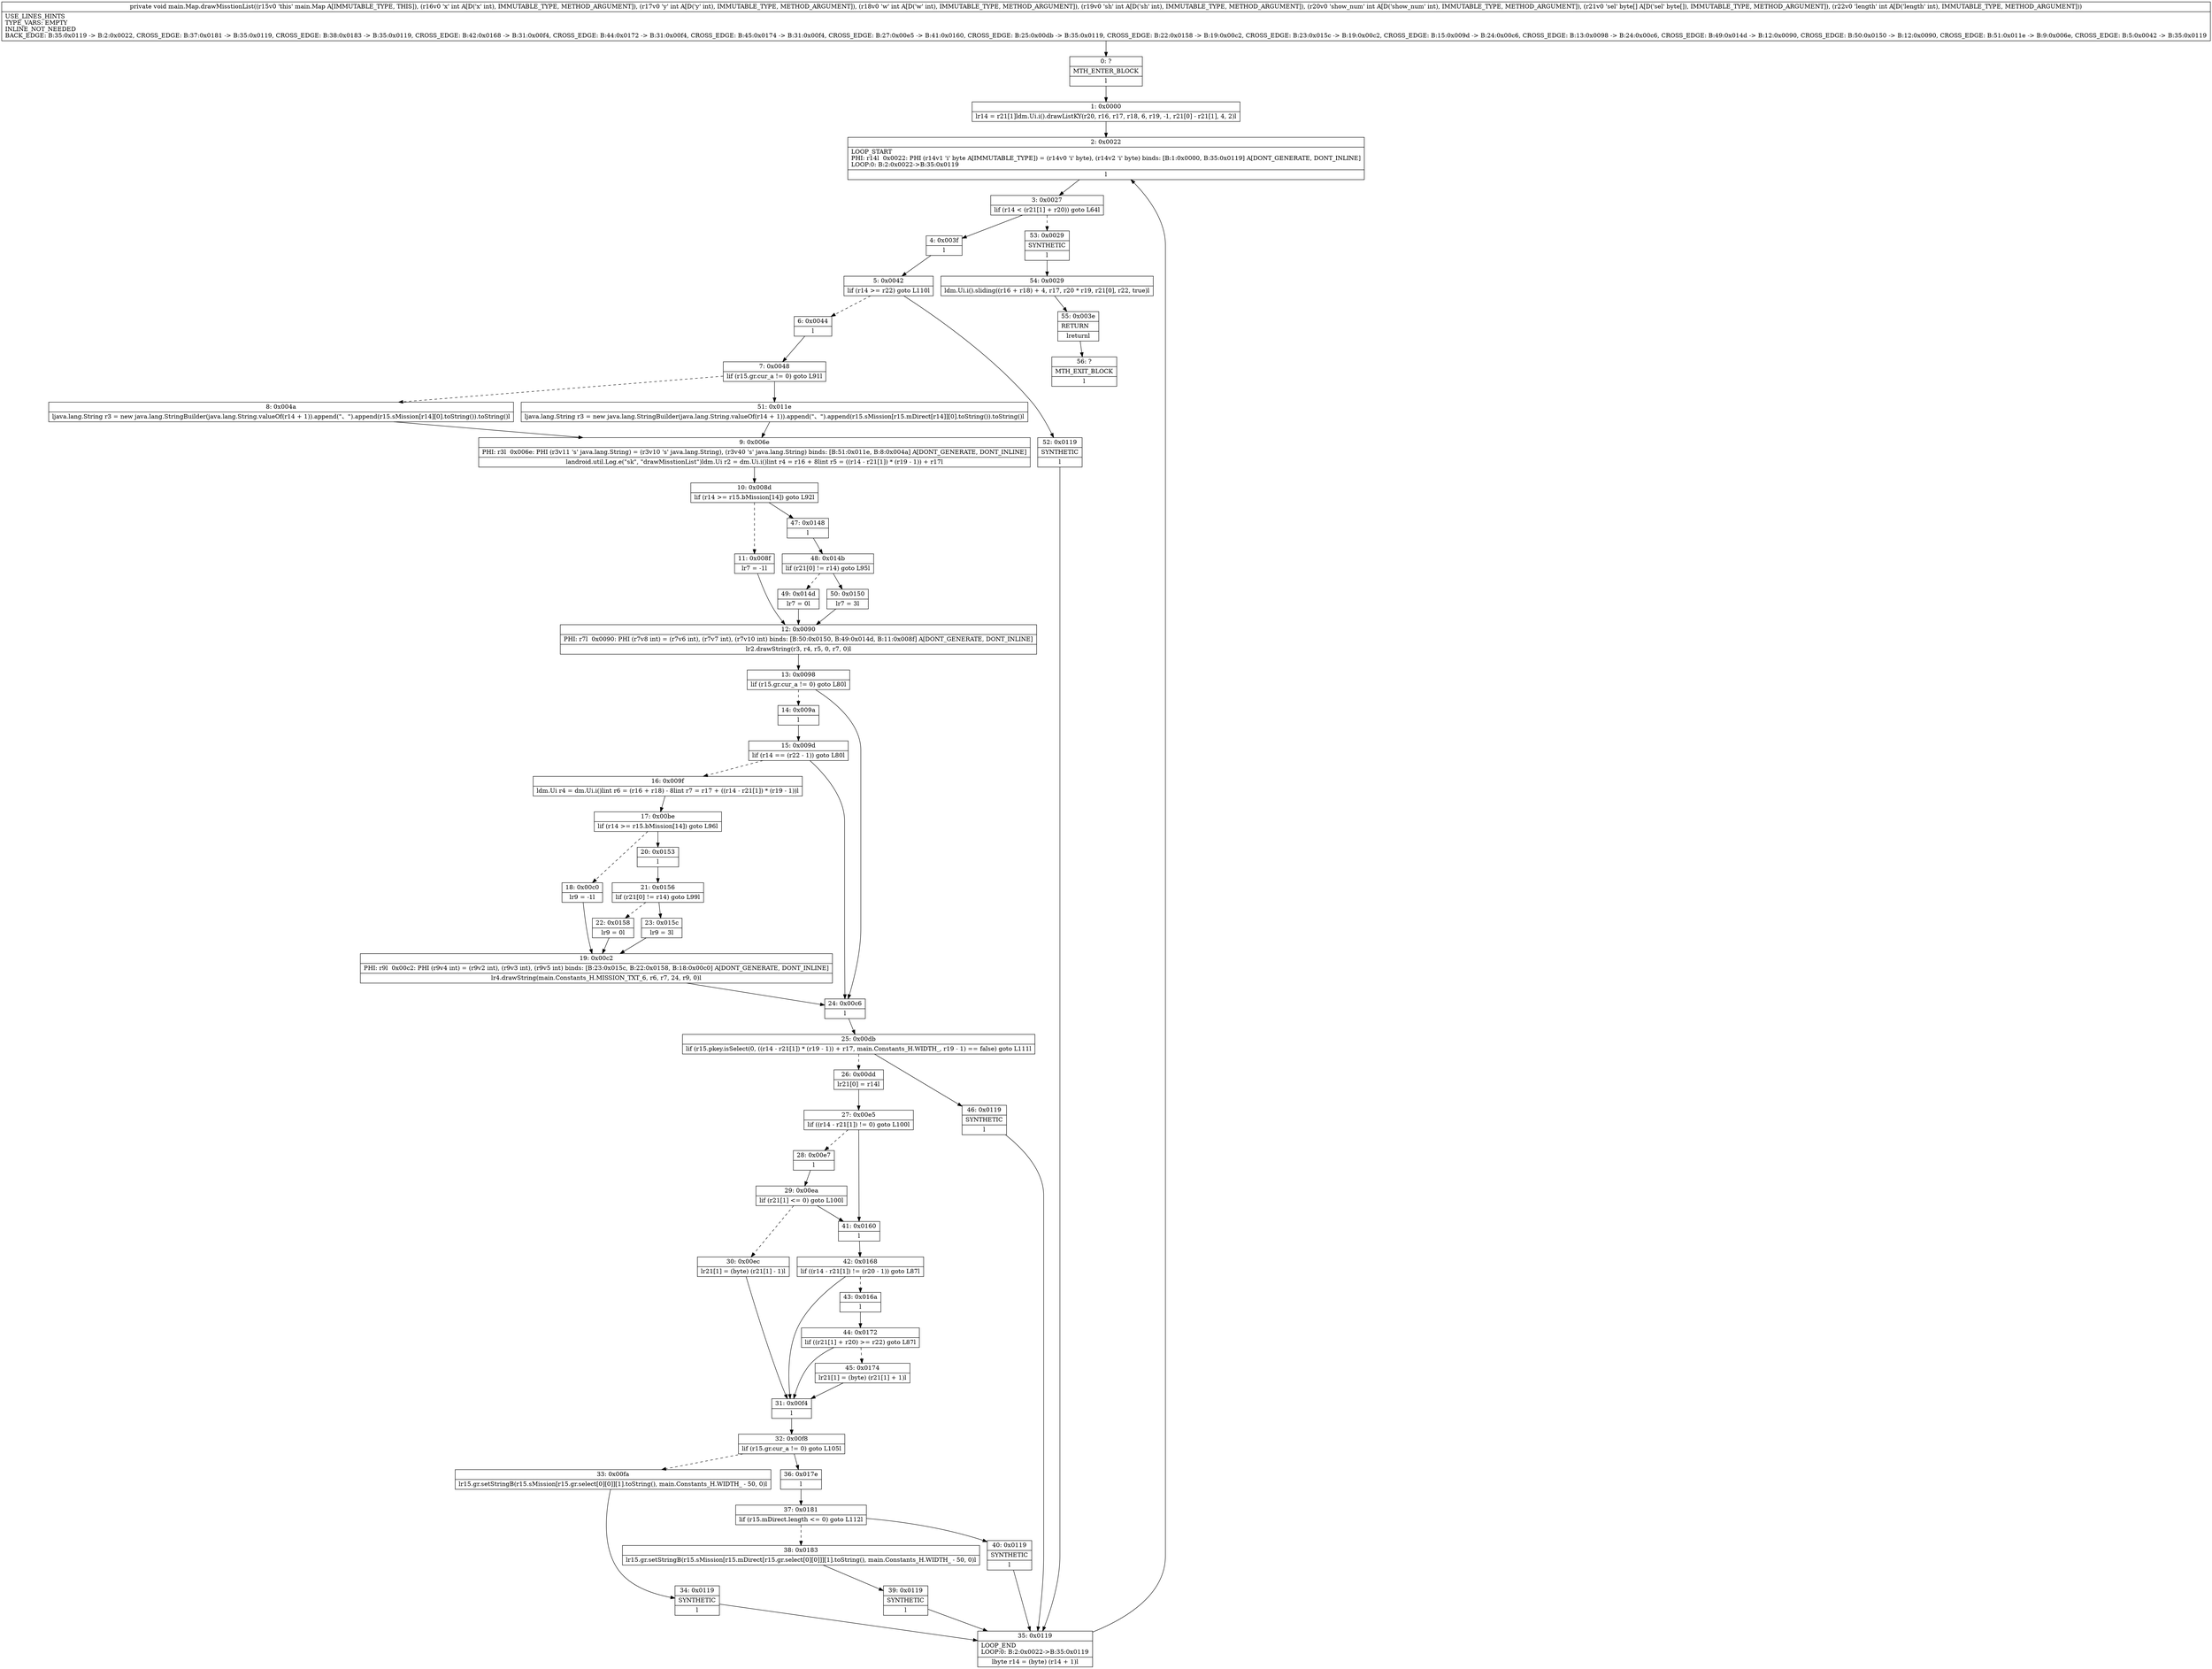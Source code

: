digraph "CFG formain.Map.drawMisstionList(IIIII[BI)V" {
Node_0 [shape=record,label="{0\:\ ?|MTH_ENTER_BLOCK\l|l}"];
Node_1 [shape=record,label="{1\:\ 0x0000|lr14 = r21[1]ldm.Ui.i().drawListKY(r20, r16, r17, r18, 6, r19, \-1, r21[0] \- r21[1], 4, 2)l}"];
Node_2 [shape=record,label="{2\:\ 0x0022|LOOP_START\lPHI: r14l  0x0022: PHI (r14v1 'i' byte A[IMMUTABLE_TYPE]) = (r14v0 'i' byte), (r14v2 'i' byte) binds: [B:1:0x0000, B:35:0x0119] A[DONT_GENERATE, DONT_INLINE]\lLOOP:0: B:2:0x0022\-\>B:35:0x0119\l|l}"];
Node_3 [shape=record,label="{3\:\ 0x0027|lif (r14 \< (r21[1] + r20)) goto L64l}"];
Node_4 [shape=record,label="{4\:\ 0x003f|l}"];
Node_5 [shape=record,label="{5\:\ 0x0042|lif (r14 \>= r22) goto L110l}"];
Node_6 [shape=record,label="{6\:\ 0x0044|l}"];
Node_7 [shape=record,label="{7\:\ 0x0048|lif (r15.gr.cur_a != 0) goto L91l}"];
Node_8 [shape=record,label="{8\:\ 0x004a|ljava.lang.String r3 = new java.lang.StringBuilder(java.lang.String.valueOf(r14 + 1)).append(\"、\").append(r15.sMission[r14][0].toString()).toString()l}"];
Node_9 [shape=record,label="{9\:\ 0x006e|PHI: r3l  0x006e: PHI (r3v11 's' java.lang.String) = (r3v10 's' java.lang.String), (r3v40 's' java.lang.String) binds: [B:51:0x011e, B:8:0x004a] A[DONT_GENERATE, DONT_INLINE]\l|landroid.util.Log.e(\"sk\", \"drawMisstionList\")ldm.Ui r2 = dm.Ui.i()lint r4 = r16 + 8lint r5 = ((r14 \- r21[1]) * (r19 \- 1)) + r17l}"];
Node_10 [shape=record,label="{10\:\ 0x008d|lif (r14 \>= r15.bMission[14]) goto L92l}"];
Node_11 [shape=record,label="{11\:\ 0x008f|lr7 = \-1l}"];
Node_12 [shape=record,label="{12\:\ 0x0090|PHI: r7l  0x0090: PHI (r7v8 int) = (r7v6 int), (r7v7 int), (r7v10 int) binds: [B:50:0x0150, B:49:0x014d, B:11:0x008f] A[DONT_GENERATE, DONT_INLINE]\l|lr2.drawString(r3, r4, r5, 0, r7, 0)l}"];
Node_13 [shape=record,label="{13\:\ 0x0098|lif (r15.gr.cur_a != 0) goto L80l}"];
Node_14 [shape=record,label="{14\:\ 0x009a|l}"];
Node_15 [shape=record,label="{15\:\ 0x009d|lif (r14 == (r22 \- 1)) goto L80l}"];
Node_16 [shape=record,label="{16\:\ 0x009f|ldm.Ui r4 = dm.Ui.i()lint r6 = (r16 + r18) \- 8lint r7 = r17 + ((r14 \- r21[1]) * (r19 \- 1))l}"];
Node_17 [shape=record,label="{17\:\ 0x00be|lif (r14 \>= r15.bMission[14]) goto L96l}"];
Node_18 [shape=record,label="{18\:\ 0x00c0|lr9 = \-1l}"];
Node_19 [shape=record,label="{19\:\ 0x00c2|PHI: r9l  0x00c2: PHI (r9v4 int) = (r9v2 int), (r9v3 int), (r9v5 int) binds: [B:23:0x015c, B:22:0x0158, B:18:0x00c0] A[DONT_GENERATE, DONT_INLINE]\l|lr4.drawString(main.Constants_H.MISSION_TXT_6, r6, r7, 24, r9, 0)l}"];
Node_20 [shape=record,label="{20\:\ 0x0153|l}"];
Node_21 [shape=record,label="{21\:\ 0x0156|lif (r21[0] != r14) goto L99l}"];
Node_22 [shape=record,label="{22\:\ 0x0158|lr9 = 0l}"];
Node_23 [shape=record,label="{23\:\ 0x015c|lr9 = 3l}"];
Node_24 [shape=record,label="{24\:\ 0x00c6|l}"];
Node_25 [shape=record,label="{25\:\ 0x00db|lif (r15.pkey.isSelect(0, ((r14 \- r21[1]) * (r19 \- 1)) + r17, main.Constants_H.WIDTH_, r19 \- 1) == false) goto L111l}"];
Node_26 [shape=record,label="{26\:\ 0x00dd|lr21[0] = r14l}"];
Node_27 [shape=record,label="{27\:\ 0x00e5|lif ((r14 \- r21[1]) != 0) goto L100l}"];
Node_28 [shape=record,label="{28\:\ 0x00e7|l}"];
Node_29 [shape=record,label="{29\:\ 0x00ea|lif (r21[1] \<= 0) goto L100l}"];
Node_30 [shape=record,label="{30\:\ 0x00ec|lr21[1] = (byte) (r21[1] \- 1)l}"];
Node_31 [shape=record,label="{31\:\ 0x00f4|l}"];
Node_32 [shape=record,label="{32\:\ 0x00f8|lif (r15.gr.cur_a != 0) goto L105l}"];
Node_33 [shape=record,label="{33\:\ 0x00fa|lr15.gr.setStringB(r15.sMission[r15.gr.select[0][0]][1].toString(), main.Constants_H.WIDTH_ \- 50, 0)l}"];
Node_34 [shape=record,label="{34\:\ 0x0119|SYNTHETIC\l|l}"];
Node_35 [shape=record,label="{35\:\ 0x0119|LOOP_END\lLOOP:0: B:2:0x0022\-\>B:35:0x0119\l|lbyte r14 = (byte) (r14 + 1)l}"];
Node_36 [shape=record,label="{36\:\ 0x017e|l}"];
Node_37 [shape=record,label="{37\:\ 0x0181|lif (r15.mDirect.length \<= 0) goto L112l}"];
Node_38 [shape=record,label="{38\:\ 0x0183|lr15.gr.setStringB(r15.sMission[r15.mDirect[r15.gr.select[0][0]]][1].toString(), main.Constants_H.WIDTH_ \- 50, 0)l}"];
Node_39 [shape=record,label="{39\:\ 0x0119|SYNTHETIC\l|l}"];
Node_40 [shape=record,label="{40\:\ 0x0119|SYNTHETIC\l|l}"];
Node_41 [shape=record,label="{41\:\ 0x0160|l}"];
Node_42 [shape=record,label="{42\:\ 0x0168|lif ((r14 \- r21[1]) != (r20 \- 1)) goto L87l}"];
Node_43 [shape=record,label="{43\:\ 0x016a|l}"];
Node_44 [shape=record,label="{44\:\ 0x0172|lif ((r21[1] + r20) \>= r22) goto L87l}"];
Node_45 [shape=record,label="{45\:\ 0x0174|lr21[1] = (byte) (r21[1] + 1)l}"];
Node_46 [shape=record,label="{46\:\ 0x0119|SYNTHETIC\l|l}"];
Node_47 [shape=record,label="{47\:\ 0x0148|l}"];
Node_48 [shape=record,label="{48\:\ 0x014b|lif (r21[0] != r14) goto L95l}"];
Node_49 [shape=record,label="{49\:\ 0x014d|lr7 = 0l}"];
Node_50 [shape=record,label="{50\:\ 0x0150|lr7 = 3l}"];
Node_51 [shape=record,label="{51\:\ 0x011e|ljava.lang.String r3 = new java.lang.StringBuilder(java.lang.String.valueOf(r14 + 1)).append(\"、\").append(r15.sMission[r15.mDirect[r14]][0].toString()).toString()l}"];
Node_52 [shape=record,label="{52\:\ 0x0119|SYNTHETIC\l|l}"];
Node_53 [shape=record,label="{53\:\ 0x0029|SYNTHETIC\l|l}"];
Node_54 [shape=record,label="{54\:\ 0x0029|ldm.Ui.i().sliding((r16 + r18) + 4, r17, r20 * r19, r21[0], r22, true)l}"];
Node_55 [shape=record,label="{55\:\ 0x003e|RETURN\l|lreturnl}"];
Node_56 [shape=record,label="{56\:\ ?|MTH_EXIT_BLOCK\l|l}"];
MethodNode[shape=record,label="{private void main.Map.drawMisstionList((r15v0 'this' main.Map A[IMMUTABLE_TYPE, THIS]), (r16v0 'x' int A[D('x' int), IMMUTABLE_TYPE, METHOD_ARGUMENT]), (r17v0 'y' int A[D('y' int), IMMUTABLE_TYPE, METHOD_ARGUMENT]), (r18v0 'w' int A[D('w' int), IMMUTABLE_TYPE, METHOD_ARGUMENT]), (r19v0 'sh' int A[D('sh' int), IMMUTABLE_TYPE, METHOD_ARGUMENT]), (r20v0 'show_num' int A[D('show_num' int), IMMUTABLE_TYPE, METHOD_ARGUMENT]), (r21v0 'sel' byte[] A[D('sel' byte[]), IMMUTABLE_TYPE, METHOD_ARGUMENT]), (r22v0 'length' int A[D('length' int), IMMUTABLE_TYPE, METHOD_ARGUMENT]))  | USE_LINES_HINTS\lTYPE_VARS: EMPTY\lINLINE_NOT_NEEDED\lBACK_EDGE: B:35:0x0119 \-\> B:2:0x0022, CROSS_EDGE: B:37:0x0181 \-\> B:35:0x0119, CROSS_EDGE: B:38:0x0183 \-\> B:35:0x0119, CROSS_EDGE: B:42:0x0168 \-\> B:31:0x00f4, CROSS_EDGE: B:44:0x0172 \-\> B:31:0x00f4, CROSS_EDGE: B:45:0x0174 \-\> B:31:0x00f4, CROSS_EDGE: B:27:0x00e5 \-\> B:41:0x0160, CROSS_EDGE: B:25:0x00db \-\> B:35:0x0119, CROSS_EDGE: B:22:0x0158 \-\> B:19:0x00c2, CROSS_EDGE: B:23:0x015c \-\> B:19:0x00c2, CROSS_EDGE: B:15:0x009d \-\> B:24:0x00c6, CROSS_EDGE: B:13:0x0098 \-\> B:24:0x00c6, CROSS_EDGE: B:49:0x014d \-\> B:12:0x0090, CROSS_EDGE: B:50:0x0150 \-\> B:12:0x0090, CROSS_EDGE: B:51:0x011e \-\> B:9:0x006e, CROSS_EDGE: B:5:0x0042 \-\> B:35:0x0119\l}"];
MethodNode -> Node_0;
Node_0 -> Node_1;
Node_1 -> Node_2;
Node_2 -> Node_3;
Node_3 -> Node_4;
Node_3 -> Node_53[style=dashed];
Node_4 -> Node_5;
Node_5 -> Node_6[style=dashed];
Node_5 -> Node_52;
Node_6 -> Node_7;
Node_7 -> Node_8[style=dashed];
Node_7 -> Node_51;
Node_8 -> Node_9;
Node_9 -> Node_10;
Node_10 -> Node_11[style=dashed];
Node_10 -> Node_47;
Node_11 -> Node_12;
Node_12 -> Node_13;
Node_13 -> Node_14[style=dashed];
Node_13 -> Node_24;
Node_14 -> Node_15;
Node_15 -> Node_16[style=dashed];
Node_15 -> Node_24;
Node_16 -> Node_17;
Node_17 -> Node_18[style=dashed];
Node_17 -> Node_20;
Node_18 -> Node_19;
Node_19 -> Node_24;
Node_20 -> Node_21;
Node_21 -> Node_22[style=dashed];
Node_21 -> Node_23;
Node_22 -> Node_19;
Node_23 -> Node_19;
Node_24 -> Node_25;
Node_25 -> Node_26[style=dashed];
Node_25 -> Node_46;
Node_26 -> Node_27;
Node_27 -> Node_28[style=dashed];
Node_27 -> Node_41;
Node_28 -> Node_29;
Node_29 -> Node_30[style=dashed];
Node_29 -> Node_41;
Node_30 -> Node_31;
Node_31 -> Node_32;
Node_32 -> Node_33[style=dashed];
Node_32 -> Node_36;
Node_33 -> Node_34;
Node_34 -> Node_35;
Node_35 -> Node_2;
Node_36 -> Node_37;
Node_37 -> Node_38[style=dashed];
Node_37 -> Node_40;
Node_38 -> Node_39;
Node_39 -> Node_35;
Node_40 -> Node_35;
Node_41 -> Node_42;
Node_42 -> Node_31;
Node_42 -> Node_43[style=dashed];
Node_43 -> Node_44;
Node_44 -> Node_31;
Node_44 -> Node_45[style=dashed];
Node_45 -> Node_31;
Node_46 -> Node_35;
Node_47 -> Node_48;
Node_48 -> Node_49[style=dashed];
Node_48 -> Node_50;
Node_49 -> Node_12;
Node_50 -> Node_12;
Node_51 -> Node_9;
Node_52 -> Node_35;
Node_53 -> Node_54;
Node_54 -> Node_55;
Node_55 -> Node_56;
}

